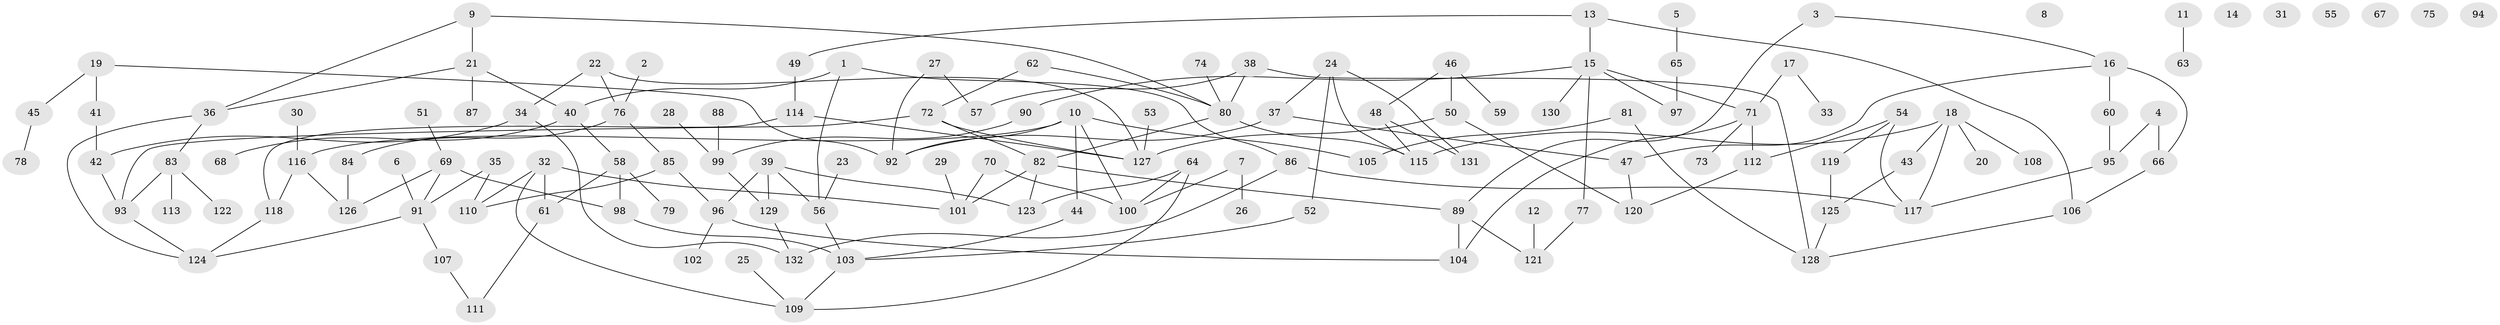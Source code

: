 // Generated by graph-tools (version 1.1) at 2025/49/03/09/25 03:49:10]
// undirected, 132 vertices, 168 edges
graph export_dot {
graph [start="1"]
  node [color=gray90,style=filled];
  1;
  2;
  3;
  4;
  5;
  6;
  7;
  8;
  9;
  10;
  11;
  12;
  13;
  14;
  15;
  16;
  17;
  18;
  19;
  20;
  21;
  22;
  23;
  24;
  25;
  26;
  27;
  28;
  29;
  30;
  31;
  32;
  33;
  34;
  35;
  36;
  37;
  38;
  39;
  40;
  41;
  42;
  43;
  44;
  45;
  46;
  47;
  48;
  49;
  50;
  51;
  52;
  53;
  54;
  55;
  56;
  57;
  58;
  59;
  60;
  61;
  62;
  63;
  64;
  65;
  66;
  67;
  68;
  69;
  70;
  71;
  72;
  73;
  74;
  75;
  76;
  77;
  78;
  79;
  80;
  81;
  82;
  83;
  84;
  85;
  86;
  87;
  88;
  89;
  90;
  91;
  92;
  93;
  94;
  95;
  96;
  97;
  98;
  99;
  100;
  101;
  102;
  103;
  104;
  105;
  106;
  107;
  108;
  109;
  110;
  111;
  112;
  113;
  114;
  115;
  116;
  117;
  118;
  119;
  120;
  121;
  122;
  123;
  124;
  125;
  126;
  127;
  128;
  129;
  130;
  131;
  132;
  1 -- 40;
  1 -- 56;
  1 -- 86;
  2 -- 76;
  3 -- 16;
  3 -- 89;
  4 -- 66;
  4 -- 95;
  5 -- 65;
  6 -- 91;
  7 -- 26;
  7 -- 100;
  9 -- 21;
  9 -- 36;
  9 -- 80;
  10 -- 44;
  10 -- 92;
  10 -- 100;
  10 -- 105;
  10 -- 116;
  11 -- 63;
  12 -- 121;
  13 -- 15;
  13 -- 49;
  13 -- 106;
  15 -- 71;
  15 -- 77;
  15 -- 90;
  15 -- 97;
  15 -- 130;
  16 -- 47;
  16 -- 60;
  16 -- 66;
  17 -- 33;
  17 -- 71;
  18 -- 20;
  18 -- 43;
  18 -- 108;
  18 -- 115;
  18 -- 117;
  19 -- 41;
  19 -- 45;
  19 -- 92;
  21 -- 36;
  21 -- 40;
  21 -- 87;
  22 -- 34;
  22 -- 76;
  22 -- 127;
  23 -- 56;
  24 -- 37;
  24 -- 52;
  24 -- 115;
  24 -- 131;
  25 -- 109;
  27 -- 57;
  27 -- 92;
  28 -- 99;
  29 -- 101;
  30 -- 116;
  32 -- 61;
  32 -- 101;
  32 -- 109;
  32 -- 110;
  34 -- 42;
  34 -- 132;
  35 -- 91;
  35 -- 110;
  36 -- 83;
  36 -- 124;
  37 -- 47;
  37 -- 92;
  38 -- 57;
  38 -- 80;
  38 -- 128;
  39 -- 56;
  39 -- 96;
  39 -- 123;
  39 -- 129;
  40 -- 58;
  40 -- 68;
  41 -- 42;
  42 -- 93;
  43 -- 125;
  44 -- 103;
  45 -- 78;
  46 -- 48;
  46 -- 50;
  46 -- 59;
  47 -- 120;
  48 -- 115;
  48 -- 131;
  49 -- 114;
  50 -- 120;
  50 -- 127;
  51 -- 69;
  52 -- 103;
  53 -- 127;
  54 -- 112;
  54 -- 117;
  54 -- 119;
  56 -- 103;
  58 -- 61;
  58 -- 79;
  58 -- 98;
  60 -- 95;
  61 -- 111;
  62 -- 72;
  62 -- 80;
  64 -- 100;
  64 -- 109;
  64 -- 123;
  65 -- 97;
  66 -- 106;
  69 -- 91;
  69 -- 98;
  69 -- 126;
  70 -- 100;
  70 -- 101;
  71 -- 73;
  71 -- 104;
  71 -- 112;
  72 -- 82;
  72 -- 93;
  72 -- 127;
  74 -- 80;
  76 -- 84;
  76 -- 85;
  77 -- 121;
  80 -- 82;
  80 -- 115;
  81 -- 105;
  81 -- 128;
  82 -- 89;
  82 -- 101;
  82 -- 123;
  83 -- 93;
  83 -- 113;
  83 -- 122;
  84 -- 126;
  85 -- 96;
  85 -- 110;
  86 -- 117;
  86 -- 132;
  88 -- 99;
  89 -- 104;
  89 -- 121;
  90 -- 99;
  91 -- 107;
  91 -- 124;
  93 -- 124;
  95 -- 117;
  96 -- 102;
  96 -- 104;
  98 -- 103;
  99 -- 129;
  103 -- 109;
  106 -- 128;
  107 -- 111;
  112 -- 120;
  114 -- 118;
  114 -- 127;
  116 -- 118;
  116 -- 126;
  118 -- 124;
  119 -- 125;
  125 -- 128;
  129 -- 132;
}
